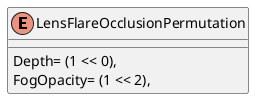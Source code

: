 @startuml
enum LensFlareOcclusionPermutation {
    Depth= (1 << 0),
    FogOpacity= (1 << 2),
}
@enduml
